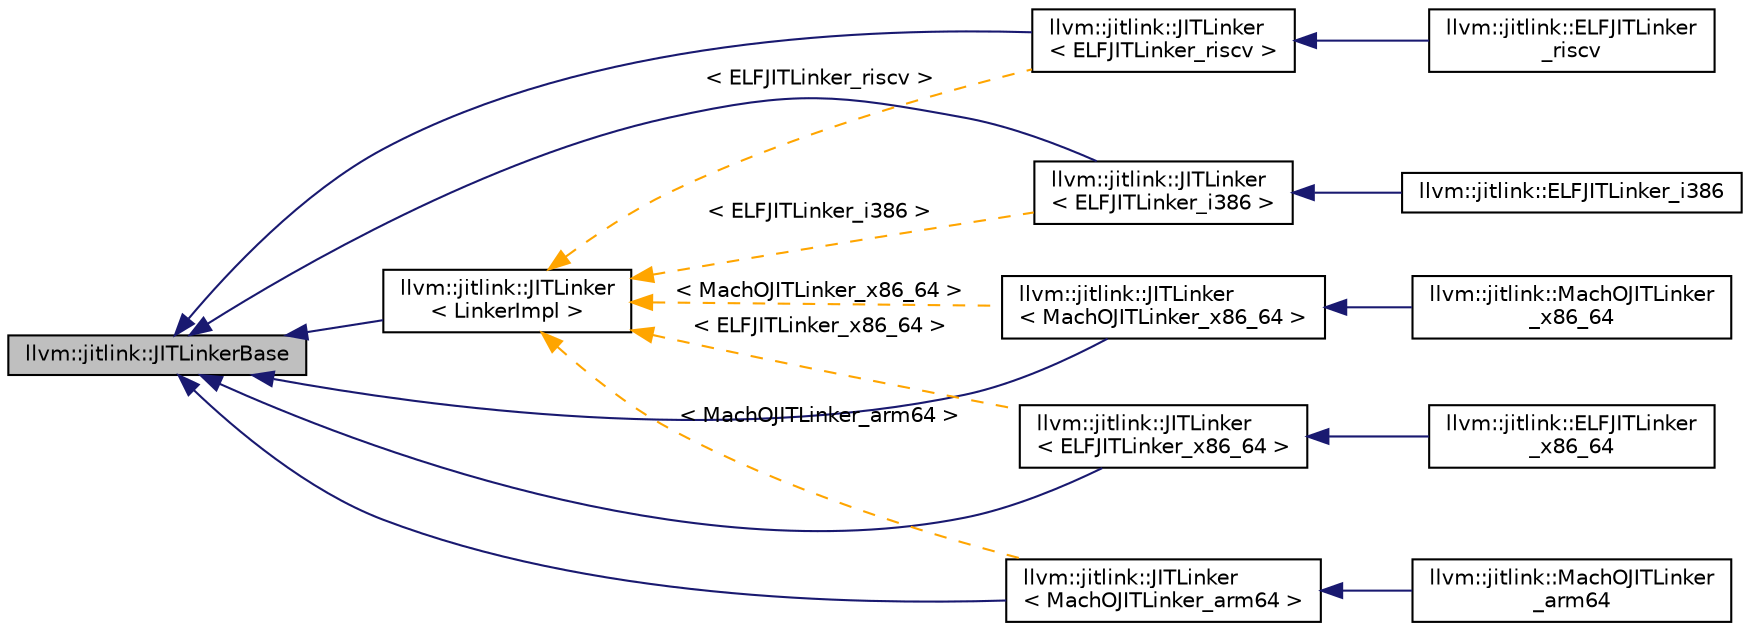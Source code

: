 digraph "llvm::jitlink::JITLinkerBase"
{
 // LATEX_PDF_SIZE
  bgcolor="transparent";
  edge [fontname="Helvetica",fontsize="10",labelfontname="Helvetica",labelfontsize="10"];
  node [fontname="Helvetica",fontsize="10",shape=record];
  rankdir="LR";
  Node1 [label="llvm::jitlink::JITLinkerBase",height=0.2,width=0.4,color="black", fillcolor="grey75", style="filled", fontcolor="black",tooltip="Base class for a JIT linker."];
  Node1 -> Node2 [dir="back",color="midnightblue",fontsize="10",style="solid",fontname="Helvetica"];
  Node2 [label="llvm::jitlink::JITLinker\l\< ELFJITLinker_i386 \>",height=0.2,width=0.4,color="black",URL="$classllvm_1_1jitlink_1_1JITLinker.html",tooltip=" "];
  Node2 -> Node3 [dir="back",color="midnightblue",fontsize="10",style="solid",fontname="Helvetica"];
  Node3 [label="llvm::jitlink::ELFJITLinker_i386",height=0.2,width=0.4,color="black",URL="$classllvm_1_1jitlink_1_1ELFJITLinker__i386.html",tooltip=" "];
  Node1 -> Node4 [dir="back",color="midnightblue",fontsize="10",style="solid",fontname="Helvetica"];
  Node4 [label="llvm::jitlink::JITLinker\l\< ELFJITLinker_riscv \>",height=0.2,width=0.4,color="black",URL="$classllvm_1_1jitlink_1_1JITLinker.html",tooltip=" "];
  Node4 -> Node5 [dir="back",color="midnightblue",fontsize="10",style="solid",fontname="Helvetica"];
  Node5 [label="llvm::jitlink::ELFJITLinker\l_riscv",height=0.2,width=0.4,color="black",URL="$classllvm_1_1jitlink_1_1ELFJITLinker__riscv.html",tooltip=" "];
  Node1 -> Node6 [dir="back",color="midnightblue",fontsize="10",style="solid",fontname="Helvetica"];
  Node6 [label="llvm::jitlink::JITLinker\l\< ELFJITLinker_x86_64 \>",height=0.2,width=0.4,color="black",URL="$classllvm_1_1jitlink_1_1JITLinker.html",tooltip=" "];
  Node6 -> Node7 [dir="back",color="midnightblue",fontsize="10",style="solid",fontname="Helvetica"];
  Node7 [label="llvm::jitlink::ELFJITLinker\l_x86_64",height=0.2,width=0.4,color="black",URL="$classllvm_1_1jitlink_1_1ELFJITLinker__x86__64.html",tooltip=" "];
  Node1 -> Node8 [dir="back",color="midnightblue",fontsize="10",style="solid",fontname="Helvetica"];
  Node8 [label="llvm::jitlink::JITLinker\l\< MachOJITLinker_arm64 \>",height=0.2,width=0.4,color="black",URL="$classllvm_1_1jitlink_1_1JITLinker.html",tooltip=" "];
  Node8 -> Node9 [dir="back",color="midnightblue",fontsize="10",style="solid",fontname="Helvetica"];
  Node9 [label="llvm::jitlink::MachOJITLinker\l_arm64",height=0.2,width=0.4,color="black",URL="$classllvm_1_1jitlink_1_1MachOJITLinker__arm64.html",tooltip=" "];
  Node1 -> Node10 [dir="back",color="midnightblue",fontsize="10",style="solid",fontname="Helvetica"];
  Node10 [label="llvm::jitlink::JITLinker\l\< MachOJITLinker_x86_64 \>",height=0.2,width=0.4,color="black",URL="$classllvm_1_1jitlink_1_1JITLinker.html",tooltip=" "];
  Node10 -> Node11 [dir="back",color="midnightblue",fontsize="10",style="solid",fontname="Helvetica"];
  Node11 [label="llvm::jitlink::MachOJITLinker\l_x86_64",height=0.2,width=0.4,color="black",URL="$classllvm_1_1jitlink_1_1MachOJITLinker__x86__64.html",tooltip=" "];
  Node1 -> Node12 [dir="back",color="midnightblue",fontsize="10",style="solid",fontname="Helvetica"];
  Node12 [label="llvm::jitlink::JITLinker\l\< LinkerImpl \>",height=0.2,width=0.4,color="black",URL="$classllvm_1_1jitlink_1_1JITLinker.html",tooltip=" "];
  Node12 -> Node8 [dir="back",color="orange",fontsize="10",style="dashed",label=" \< MachOJITLinker_arm64 \>" ,fontname="Helvetica"];
  Node12 -> Node6 [dir="back",color="orange",fontsize="10",style="dashed",label=" \< ELFJITLinker_x86_64 \>" ,fontname="Helvetica"];
  Node12 -> Node2 [dir="back",color="orange",fontsize="10",style="dashed",label=" \< ELFJITLinker_i386 \>" ,fontname="Helvetica"];
  Node12 -> Node10 [dir="back",color="orange",fontsize="10",style="dashed",label=" \< MachOJITLinker_x86_64 \>" ,fontname="Helvetica"];
  Node12 -> Node4 [dir="back",color="orange",fontsize="10",style="dashed",label=" \< ELFJITLinker_riscv \>" ,fontname="Helvetica"];
}

